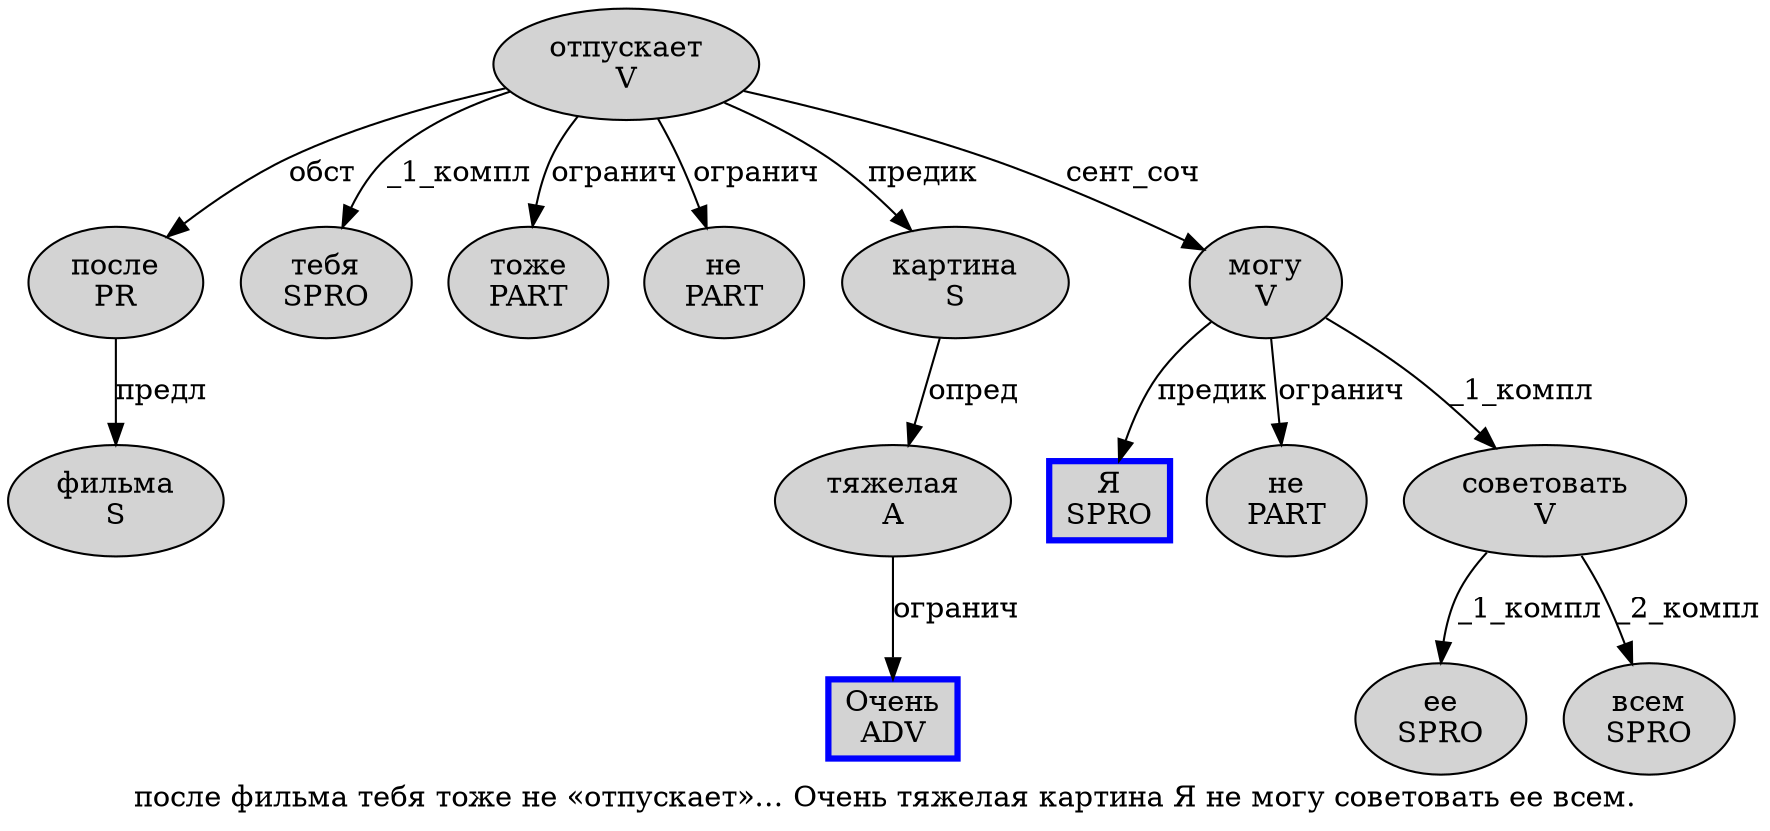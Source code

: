 digraph SENTENCE_931 {
	graph [label="после фильма тебя тоже не «отпускает»… Очень тяжелая картина Я не могу советовать ее всем."]
	node [style=filled]
		0 [label="после
PR" color="" fillcolor=lightgray penwidth=1 shape=ellipse]
		1 [label="фильма
S" color="" fillcolor=lightgray penwidth=1 shape=ellipse]
		2 [label="тебя
SPRO" color="" fillcolor=lightgray penwidth=1 shape=ellipse]
		3 [label="тоже
PART" color="" fillcolor=lightgray penwidth=1 shape=ellipse]
		4 [label="не
PART" color="" fillcolor=lightgray penwidth=1 shape=ellipse]
		6 [label="отпускает
V" color="" fillcolor=lightgray penwidth=1 shape=ellipse]
		9 [label="Очень
ADV" color=blue fillcolor=lightgray penwidth=3 shape=box]
		10 [label="тяжелая
A" color="" fillcolor=lightgray penwidth=1 shape=ellipse]
		11 [label="картина
S" color="" fillcolor=lightgray penwidth=1 shape=ellipse]
		12 [label="Я
SPRO" color=blue fillcolor=lightgray penwidth=3 shape=box]
		13 [label="не
PART" color="" fillcolor=lightgray penwidth=1 shape=ellipse]
		14 [label="могу
V" color="" fillcolor=lightgray penwidth=1 shape=ellipse]
		15 [label="советовать
V" color="" fillcolor=lightgray penwidth=1 shape=ellipse]
		16 [label="ее
SPRO" color="" fillcolor=lightgray penwidth=1 shape=ellipse]
		17 [label="всем
SPRO" color="" fillcolor=lightgray penwidth=1 shape=ellipse]
			0 -> 1 [label="предл"]
			11 -> 10 [label="опред"]
			14 -> 12 [label="предик"]
			14 -> 13 [label="огранич"]
			14 -> 15 [label="_1_компл"]
			10 -> 9 [label="огранич"]
			15 -> 16 [label="_1_компл"]
			15 -> 17 [label="_2_компл"]
			6 -> 0 [label="обст"]
			6 -> 2 [label="_1_компл"]
			6 -> 3 [label="огранич"]
			6 -> 4 [label="огранич"]
			6 -> 11 [label="предик"]
			6 -> 14 [label="сент_соч"]
}